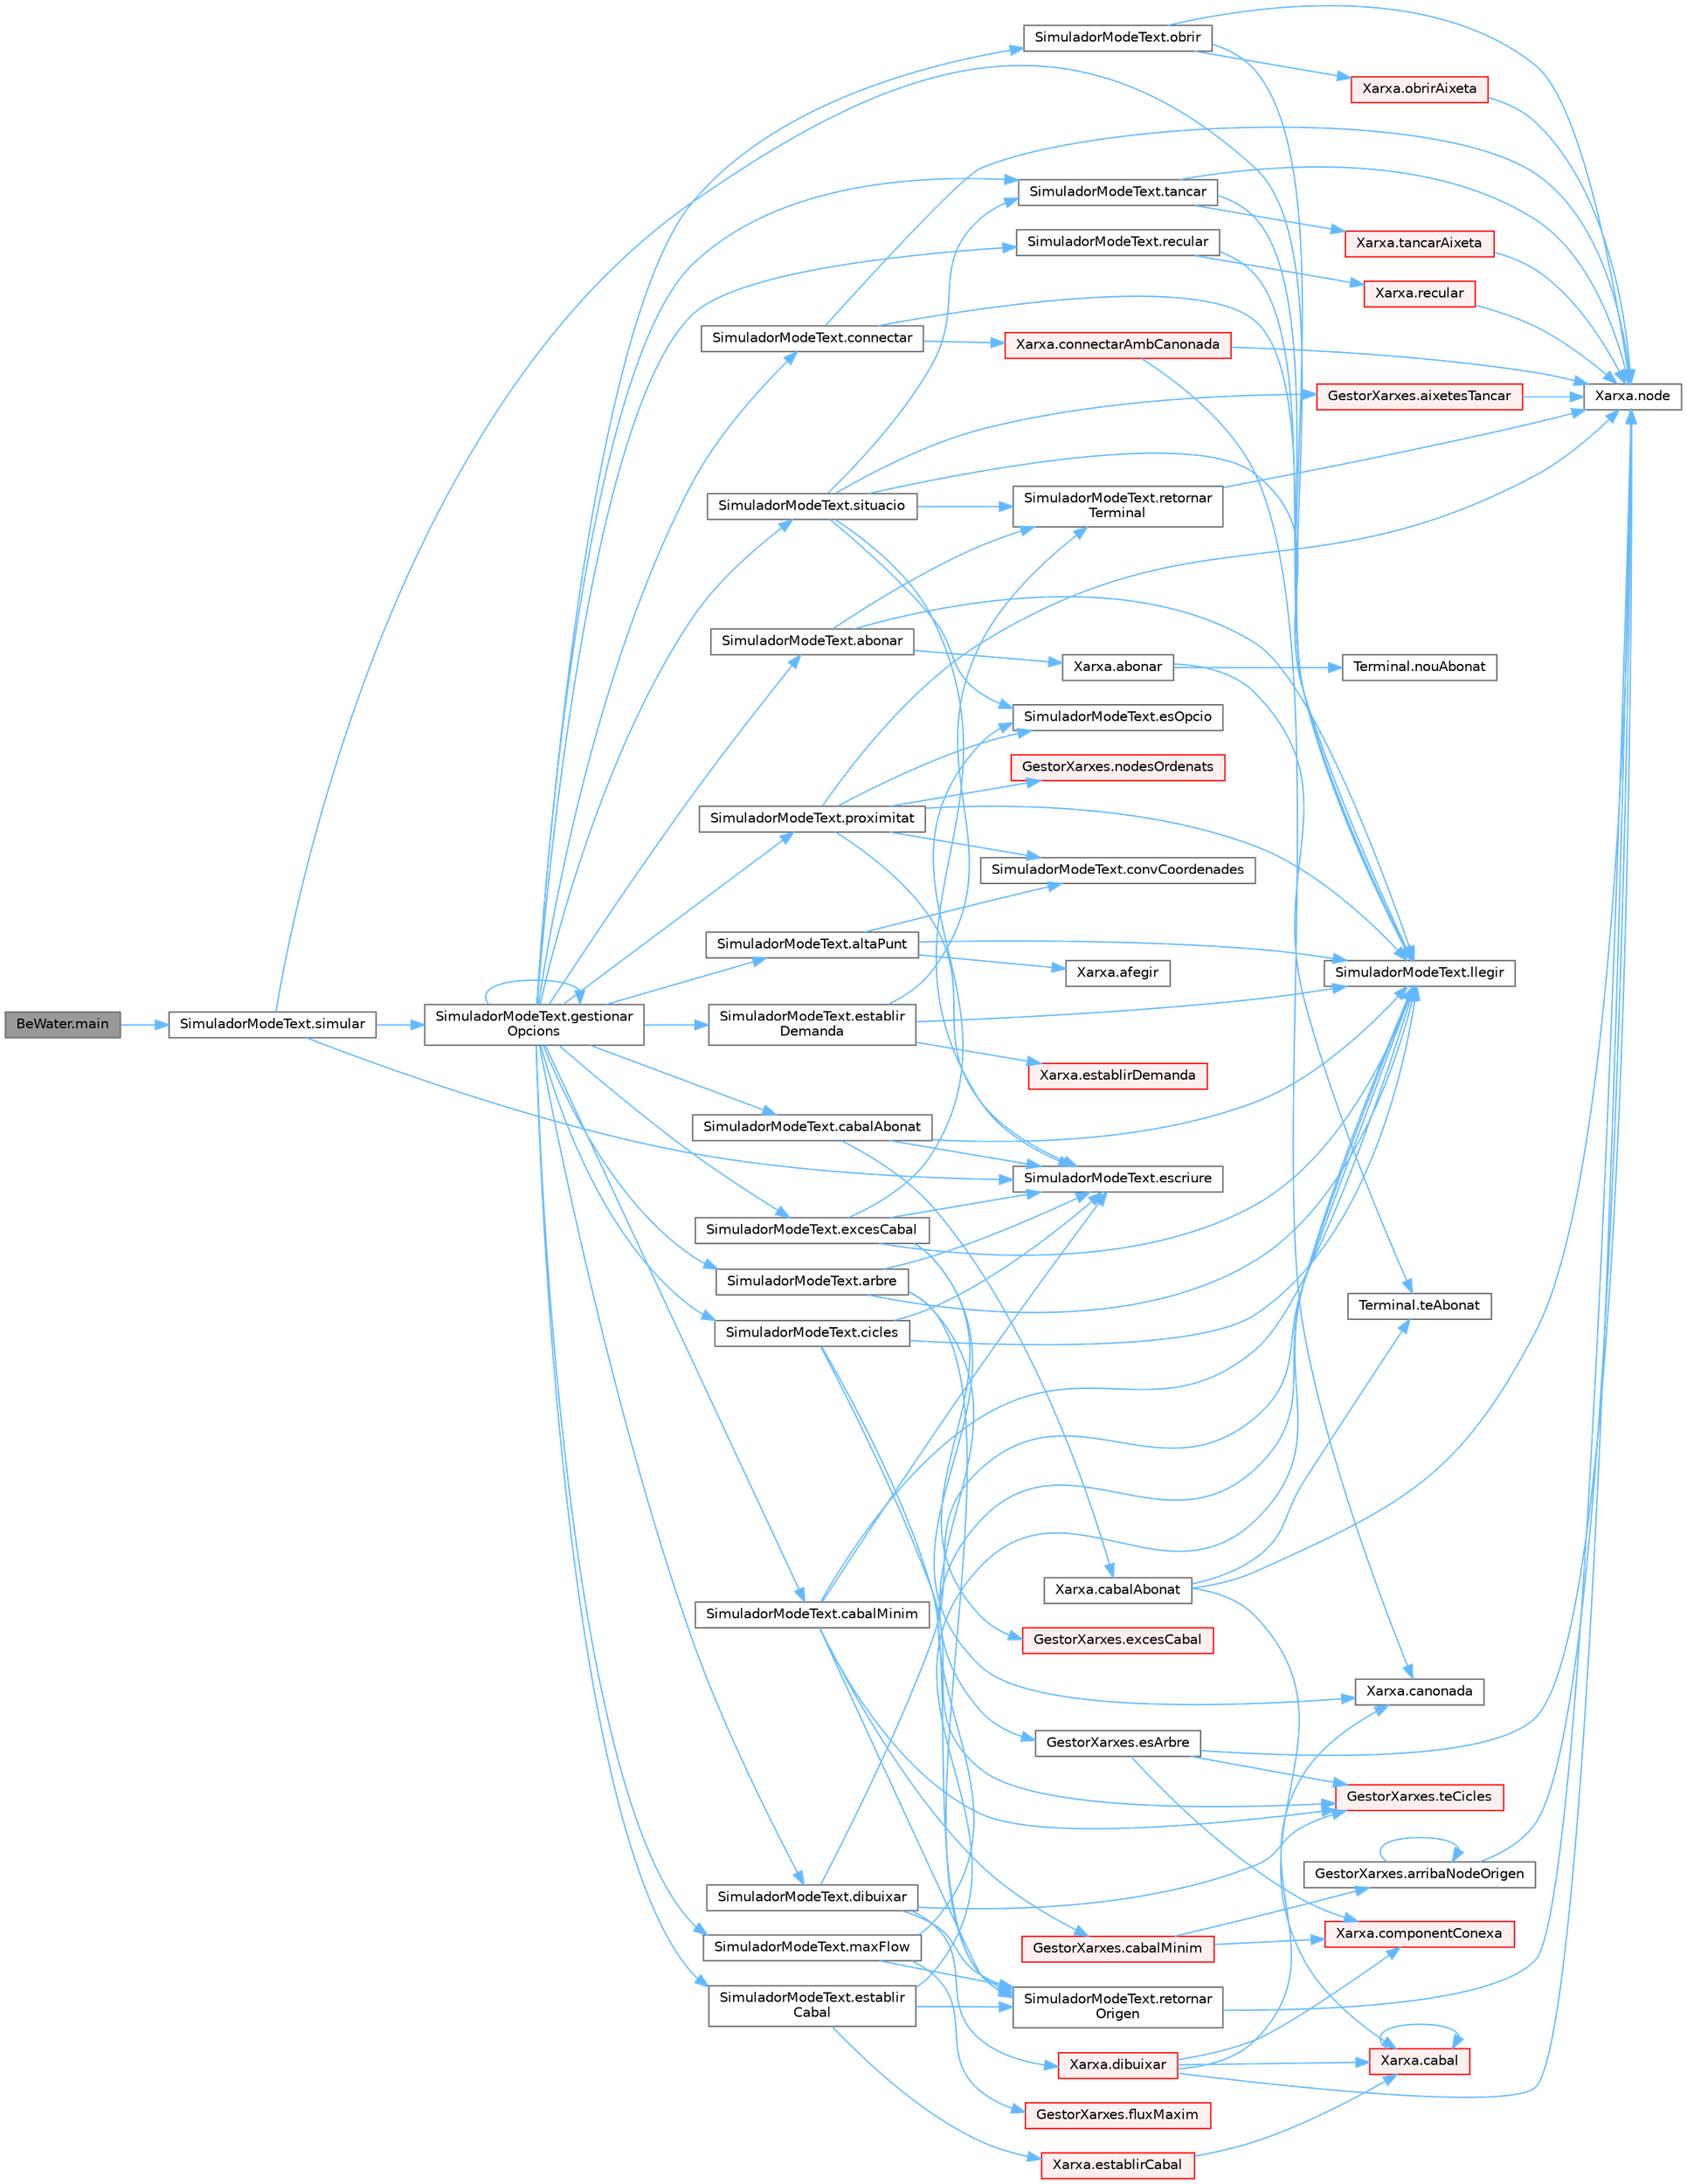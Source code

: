 digraph "BeWater.main"
{
 // LATEX_PDF_SIZE
  bgcolor="transparent";
  edge [fontname=Helvetica,fontsize=10,labelfontname=Helvetica,labelfontsize=10];
  node [fontname=Helvetica,fontsize=10,shape=box,height=0.2,width=0.4];
  rankdir="LR";
  Node1 [id="Node000001",label="BeWater.main",height=0.2,width=0.4,color="gray40", fillcolor="grey60", style="filled", fontcolor="black",tooltip="Envia els paràmetres necessàris per començar la simulació"];
  Node1 -> Node2 [id="edge1_Node000001_Node000002",color="steelblue1",style="solid",tooltip=" "];
  Node2 [id="Node000002",label="SimuladorModeText.simular",height=0.2,width=0.4,color="grey40", fillcolor="white", style="filled",URL="$class_simulador_mode_text.html#a62dce49bcb5f4c19336a480e36fc1247",tooltip="Simula operacions sobre una xarxa de distribució d'aigua a partir d'un fitxer d'entrada."];
  Node2 -> Node3 [id="edge2_Node000002_Node000003",color="steelblue1",style="solid",tooltip=" "];
  Node3 [id="Node000003",label="SimuladorModeText.escriure",height=0.2,width=0.4,color="grey40", fillcolor="white", style="filled",URL="$class_simulador_mode_text.html#ae5f15fc19976496a81e70357f2e622da",tooltip="Escriu un missatge al Writer especificat."];
  Node2 -> Node4 [id="edge3_Node000002_Node000004",color="steelblue1",style="solid",tooltip=" "];
  Node4 [id="Node000004",label="SimuladorModeText.gestionar\lOpcions",height=0.2,width=0.4,color="grey40", fillcolor="white", style="filled",URL="$class_simulador_mode_text.html#ad825174bb70177d36d5160f120ac4671",tooltip="Gestiona les diferents opcions segons la línia llegida del fitxer d'entrada."];
  Node4 -> Node5 [id="edge4_Node000004_Node000005",color="steelblue1",style="solid",tooltip=" "];
  Node5 [id="Node000005",label="SimuladorModeText.abonar",height=0.2,width=0.4,color="grey40", fillcolor="white", style="filled",URL="$class_simulador_mode_text.html#a31c244efdc8be220beae07126635446d",tooltip="Abona un usuari a un terminal de la xarxa."];
  Node5 -> Node6 [id="edge5_Node000005_Node000006",color="steelblue1",style="solid",tooltip=" "];
  Node6 [id="Node000006",label="Xarxa.abonar",height=0.2,width=0.4,color="grey40", fillcolor="white", style="filled",URL="$class_xarxa.html#a475ba8fae1253e89038a40facf6e3a37",tooltip="Abonar un client a un Terminal."];
  Node6 -> Node7 [id="edge6_Node000006_Node000007",color="steelblue1",style="solid",tooltip=" "];
  Node7 [id="Node000007",label="Terminal.nouAbonat",height=0.2,width=0.4,color="grey40", fillcolor="white", style="filled",URL="$class_terminal.html#a75923edab4b691dc62bc0b2cde820d35",tooltip="Abonar un nou client."];
  Node6 -> Node8 [id="edge7_Node000006_Node000008",color="steelblue1",style="solid",tooltip=" "];
  Node8 [id="Node000008",label="Terminal.teAbonat",height=0.2,width=0.4,color="grey40", fillcolor="white", style="filled",URL="$class_terminal.html#af85800174dae6faa477d7413bb52f674",tooltip="Comprova si un client està associat aquest punt Terminal."];
  Node5 -> Node9 [id="edge8_Node000005_Node000009",color="steelblue1",style="solid",tooltip=" "];
  Node9 [id="Node000009",label="SimuladorModeText.llegir",height=0.2,width=0.4,color="grey40", fillcolor="white", style="filled",URL="$class_simulador_mode_text.html#a522b599d1c60cdbcc9b4869c2feba8a6",tooltip="Llegeix una línia del BufferedReader."];
  Node5 -> Node10 [id="edge9_Node000005_Node000010",color="steelblue1",style="solid",tooltip=" "];
  Node10 [id="Node000010",label="SimuladorModeText.retornar\lTerminal",height=0.2,width=0.4,color="grey40", fillcolor="white", style="filled",URL="$class_simulador_mode_text.html#ae31a08e72e868ce05d3209544d096cdf",tooltip="Retorna un Terminal basat en el seu identificador."];
  Node10 -> Node11 [id="edge10_Node000010_Node000011",color="steelblue1",style="solid",tooltip=" "];
  Node11 [id="Node000011",label="Xarxa.node",height=0.2,width=0.4,color="grey40", fillcolor="white", style="filled",URL="$class_xarxa.html#ad54474fd5d22a71c1ad13e6c5d16fb10",tooltip="Retorna el node amb identificador id."];
  Node4 -> Node12 [id="edge11_Node000004_Node000012",color="steelblue1",style="solid",tooltip=" "];
  Node12 [id="Node000012",label="SimuladorModeText.altaPunt",height=0.2,width=0.4,color="grey40", fillcolor="white", style="filled",URL="$class_simulador_mode_text.html#ac59fef24d7c4583d503c4fec700c74cf",tooltip="Crear un nou node (Terminal, Origen o Connexió) a la xarxa."];
  Node12 -> Node13 [id="edge12_Node000012_Node000013",color="steelblue1",style="solid",tooltip=" "];
  Node13 [id="Node000013",label="Xarxa.afegir",height=0.2,width=0.4,color="grey40", fillcolor="white", style="filled",URL="$class_xarxa.html#ad1d4b91e851fdfd8d1621543b7d5c01e",tooltip="Afegir Origen."];
  Node12 -> Node14 [id="edge13_Node000012_Node000014",color="steelblue1",style="solid",tooltip=" "];
  Node14 [id="Node000014",label="SimuladorModeText.convCoordenades",height=0.2,width=0.4,color="grey40", fillcolor="white", style="filled",URL="$class_simulador_mode_text.html#aef254df8d752b6e7687557ac10dfe85c",tooltip="Retorna les coordenades corresponents."];
  Node12 -> Node9 [id="edge14_Node000012_Node000009",color="steelblue1",style="solid",tooltip=" "];
  Node4 -> Node15 [id="edge15_Node000004_Node000015",color="steelblue1",style="solid",tooltip=" "];
  Node15 [id="Node000015",label="SimuladorModeText.arbre",height=0.2,width=0.4,color="grey40", fillcolor="white", style="filled",URL="$class_simulador_mode_text.html#acc34e0e4f9aa1127789210bd1da4c5e4",tooltip="Verifica si una xarxa és un arbre."];
  Node15 -> Node16 [id="edge16_Node000015_Node000016",color="steelblue1",style="solid",tooltip=" "];
  Node16 [id="Node000016",label="GestorXarxes.esArbre",height=0.2,width=0.4,color="grey40", fillcolor="white", style="filled",URL="$class_gestor_xarxes.html#aef6c5c914fde2624b680c0cc1775a403",tooltip="Indica si la component connexa a la qual pertany nodeOrigen és un arbre."];
  Node16 -> Node17 [id="edge17_Node000016_Node000017",color="steelblue1",style="solid",tooltip=" "];
  Node17 [id="Node000017",label="Xarxa.componentConexa",height=0.2,width=0.4,color="red", fillcolor="#FFF0F0", style="filled",URL="$class_xarxa.html#a2ef5703280a313491ba92e1ded234c79",tooltip="Component connexa de la xarxa."];
  Node16 -> Node11 [id="edge18_Node000016_Node000011",color="steelblue1",style="solid",tooltip=" "];
  Node16 -> Node23 [id="edge19_Node000016_Node000023",color="steelblue1",style="solid",tooltip=" "];
  Node23 [id="Node000023",label="GestorXarxes.teCicles",height=0.2,width=0.4,color="red", fillcolor="#FFF0F0", style="filled",URL="$class_gestor_xarxes.html#a51fa1439ecaabee3627f77eed9122ad3",tooltip="Diu si la component connexa de la xarxa x que conté nodeOrigen té cicles."];
  Node15 -> Node3 [id="edge20_Node000015_Node000003",color="steelblue1",style="solid",tooltip=" "];
  Node15 -> Node9 [id="edge21_Node000015_Node000009",color="steelblue1",style="solid",tooltip=" "];
  Node15 -> Node26 [id="edge22_Node000015_Node000026",color="steelblue1",style="solid",tooltip=" "];
  Node26 [id="Node000026",label="SimuladorModeText.retornar\lOrigen",height=0.2,width=0.4,color="grey40", fillcolor="white", style="filled",URL="$class_simulador_mode_text.html#a516621320dadf2479422f29f7cfcdc3b",tooltip="Retorna un Origen basat en el seu identificador."];
  Node26 -> Node11 [id="edge23_Node000026_Node000011",color="steelblue1",style="solid",tooltip=" "];
  Node4 -> Node27 [id="edge24_Node000004_Node000027",color="steelblue1",style="solid",tooltip=" "];
  Node27 [id="Node000027",label="SimuladorModeText.cabalAbonat",height=0.2,width=0.4,color="grey40", fillcolor="white", style="filled",URL="$class_simulador_mode_text.html#ae73ea9cfc15f82038ed0dbe5983f6873",tooltip="Cabal que hauria d'arribar a l'abonat."];
  Node27 -> Node28 [id="edge25_Node000027_Node000028",color="steelblue1",style="solid",tooltip=" "];
  Node28 [id="Node000028",label="Xarxa.cabalAbonat",height=0.2,width=0.4,color="grey40", fillcolor="white", style="filled",URL="$class_xarxa.html#af96338a999076f2e1f553344fe876eb7",tooltip="Cabal de l'abonat."];
  Node28 -> Node29 [id="edge26_Node000028_Node000029",color="steelblue1",style="solid",tooltip=" "];
  Node29 [id="Node000029",label="Xarxa.cabal",height=0.2,width=0.4,color="red", fillcolor="#FFF0F0", style="filled",URL="$class_xarxa.html#a8081db69a3a081f4b2a82c5c69bb892e",tooltip="Cabal teòric d'un node."];
  Node29 -> Node29 [id="edge27_Node000029_Node000029",color="steelblue1",style="solid",tooltip=" "];
  Node28 -> Node11 [id="edge28_Node000028_Node000011",color="steelblue1",style="solid",tooltip=" "];
  Node28 -> Node8 [id="edge29_Node000028_Node000008",color="steelblue1",style="solid",tooltip=" "];
  Node27 -> Node3 [id="edge30_Node000027_Node000003",color="steelblue1",style="solid",tooltip=" "];
  Node27 -> Node9 [id="edge31_Node000027_Node000009",color="steelblue1",style="solid",tooltip=" "];
  Node4 -> Node34 [id="edge32_Node000004_Node000034",color="steelblue1",style="solid",tooltip=" "];
  Node34 [id="Node000034",label="SimuladorModeText.cabalMinim",height=0.2,width=0.4,color="grey40", fillcolor="white", style="filled",URL="$class_simulador_mode_text.html#a0e4d72561d132a11044589447c23d3d8",tooltip="Cabal mínim necessari."];
  Node34 -> Node35 [id="edge33_Node000034_Node000035",color="steelblue1",style="solid",tooltip=" "];
  Node35 [id="Node000035",label="GestorXarxes.cabalMinim",height=0.2,width=0.4,color="red", fillcolor="#FFF0F0", style="filled",URL="$class_gestor_xarxes.html#ad6c1adeced5adf43b6ac8be94abf68a0",tooltip="Cabal mínim donat un percentatge."];
  Node35 -> Node36 [id="edge34_Node000035_Node000036",color="steelblue1",style="solid",tooltip=" "];
  Node36 [id="Node000036",label="GestorXarxes.arribaNodeOrigen",height=0.2,width=0.4,color="grey40", fillcolor="white", style="filled",URL="$class_gestor_xarxes.html#a9ec4020e87644132d32e2c0e753257dd",tooltip="Verifica si un node pot arribar a un node Origen."];
  Node36 -> Node36 [id="edge35_Node000036_Node000036",color="steelblue1",style="solid",tooltip=" "];
  Node36 -> Node11 [id="edge36_Node000036_Node000011",color="steelblue1",style="solid",tooltip=" "];
  Node35 -> Node17 [id="edge37_Node000035_Node000017",color="steelblue1",style="solid",tooltip=" "];
  Node34 -> Node3 [id="edge38_Node000034_Node000003",color="steelblue1",style="solid",tooltip=" "];
  Node34 -> Node9 [id="edge39_Node000034_Node000009",color="steelblue1",style="solid",tooltip=" "];
  Node34 -> Node26 [id="edge40_Node000034_Node000026",color="steelblue1",style="solid",tooltip=" "];
  Node34 -> Node23 [id="edge41_Node000034_Node000023",color="steelblue1",style="solid",tooltip=" "];
  Node4 -> Node44 [id="edge42_Node000004_Node000044",color="steelblue1",style="solid",tooltip=" "];
  Node44 [id="Node000044",label="SimuladorModeText.cicles",height=0.2,width=0.4,color="grey40", fillcolor="white", style="filled",URL="$class_simulador_mode_text.html#ae8a3f38b0c2c6d877c87998b8447348e",tooltip="Verifica si una xarxa té cicles."];
  Node44 -> Node3 [id="edge43_Node000044_Node000003",color="steelblue1",style="solid",tooltip=" "];
  Node44 -> Node9 [id="edge44_Node000044_Node000009",color="steelblue1",style="solid",tooltip=" "];
  Node44 -> Node26 [id="edge45_Node000044_Node000026",color="steelblue1",style="solid",tooltip=" "];
  Node44 -> Node23 [id="edge46_Node000044_Node000023",color="steelblue1",style="solid",tooltip=" "];
  Node4 -> Node45 [id="edge47_Node000004_Node000045",color="steelblue1",style="solid",tooltip=" "];
  Node45 [id="Node000045",label="SimuladorModeText.connectar",height=0.2,width=0.4,color="grey40", fillcolor="white", style="filled",URL="$class_simulador_mode_text.html#a944cb085577b96d8b493246a5de993f3",tooltip="Connecta dos nodes de la xarxa amb una canonada."];
  Node45 -> Node46 [id="edge48_Node000045_Node000046",color="steelblue1",style="solid",tooltip=" "];
  Node46 [id="Node000046",label="Xarxa.connectarAmbCanonada",height=0.2,width=0.4,color="red", fillcolor="#FFF0F0", style="filled",URL="$class_xarxa.html#af4694a30b4eddbad19cad92a531881ac",tooltip="Connectar 2 nodes."];
  Node46 -> Node41 [id="edge49_Node000046_Node000041",color="steelblue1",style="solid",tooltip=" "];
  Node41 [id="Node000041",label="Xarxa.canonada",height=0.2,width=0.4,color="grey40", fillcolor="white", style="filled",URL="$class_xarxa.html#a5b42c1a8bef948387ab549a7c7a0c6bd",tooltip="Retorna la Canonada amb identificador id."];
  Node46 -> Node11 [id="edge50_Node000046_Node000011",color="steelblue1",style="solid",tooltip=" "];
  Node45 -> Node9 [id="edge51_Node000045_Node000009",color="steelblue1",style="solid",tooltip=" "];
  Node45 -> Node11 [id="edge52_Node000045_Node000011",color="steelblue1",style="solid",tooltip=" "];
  Node4 -> Node48 [id="edge53_Node000004_Node000048",color="steelblue1",style="solid",tooltip=" "];
  Node48 [id="Node000048",label="SimuladorModeText.dibuixar",height=0.2,width=0.4,color="grey40", fillcolor="white", style="filled",URL="$class_simulador_mode_text.html#af8504b933e29d1ed508f0b800a57843e",tooltip="Dibuixar xarxa."];
  Node48 -> Node49 [id="edge54_Node000048_Node000049",color="steelblue1",style="solid",tooltip=" "];
  Node49 [id="Node000049",label="Xarxa.dibuixar",height=0.2,width=0.4,color="red", fillcolor="#FFF0F0", style="filled",URL="$class_xarxa.html#a644452390beb298a9a47f5e074c9a353",tooltip="Dibuixar xarxa."];
  Node49 -> Node29 [id="edge55_Node000049_Node000029",color="steelblue1",style="solid",tooltip=" "];
  Node49 -> Node41 [id="edge56_Node000049_Node000041",color="steelblue1",style="solid",tooltip=" "];
  Node49 -> Node17 [id="edge57_Node000049_Node000017",color="steelblue1",style="solid",tooltip=" "];
  Node49 -> Node11 [id="edge58_Node000049_Node000011",color="steelblue1",style="solid",tooltip=" "];
  Node48 -> Node9 [id="edge59_Node000048_Node000009",color="steelblue1",style="solid",tooltip=" "];
  Node48 -> Node26 [id="edge60_Node000048_Node000026",color="steelblue1",style="solid",tooltip=" "];
  Node48 -> Node23 [id="edge61_Node000048_Node000023",color="steelblue1",style="solid",tooltip=" "];
  Node4 -> Node55 [id="edge62_Node000004_Node000055",color="steelblue1",style="solid",tooltip=" "];
  Node55 [id="Node000055",label="SimuladorModeText.establir\lCabal",height=0.2,width=0.4,color="grey40", fillcolor="white", style="filled",URL="$class_simulador_mode_text.html#a327e1f4e249c0c0ac88b8790e49fb7bc",tooltip="Estableix el cabal d'un origen de la xarxa."];
  Node55 -> Node56 [id="edge63_Node000055_Node000056",color="steelblue1",style="solid",tooltip=" "];
  Node56 [id="Node000056",label="Xarxa.establirCabal",height=0.2,width=0.4,color="red", fillcolor="#FFF0F0", style="filled",URL="$class_xarxa.html#af97bed7e986eb497a15edb3a30e31825",tooltip="Establir cabal a un node Origen."];
  Node56 -> Node29 [id="edge64_Node000056_Node000029",color="steelblue1",style="solid",tooltip=" "];
  Node55 -> Node9 [id="edge65_Node000055_Node000009",color="steelblue1",style="solid",tooltip=" "];
  Node55 -> Node26 [id="edge66_Node000055_Node000026",color="steelblue1",style="solid",tooltip=" "];
  Node4 -> Node58 [id="edge67_Node000004_Node000058",color="steelblue1",style="solid",tooltip=" "];
  Node58 [id="Node000058",label="SimuladorModeText.establir\lDemanda",height=0.2,width=0.4,color="grey40", fillcolor="white", style="filled",URL="$class_simulador_mode_text.html#a9f020c71b8a641ced066338c5114318e",tooltip="Estableix la demanda d'un terminal de la xarxa."];
  Node58 -> Node59 [id="edge68_Node000058_Node000059",color="steelblue1",style="solid",tooltip=" "];
  Node59 [id="Node000059",label="Xarxa.establirDemanda",height=0.2,width=0.4,color="red", fillcolor="#FFF0F0", style="filled",URL="$class_xarxa.html#a3ec71c5575218566f9f71416407191be",tooltip="Establir demanda a un node Terminal."];
  Node58 -> Node9 [id="edge69_Node000058_Node000009",color="steelblue1",style="solid",tooltip=" "];
  Node58 -> Node10 [id="edge70_Node000058_Node000010",color="steelblue1",style="solid",tooltip=" "];
  Node4 -> Node61 [id="edge71_Node000004_Node000061",color="steelblue1",style="solid",tooltip=" "];
  Node61 [id="Node000061",label="SimuladorModeText.excesCabal",height=0.2,width=0.4,color="grey40", fillcolor="white", style="filled",URL="$class_simulador_mode_text.html#a03c63116b6a2ff5858bd1d9d2f41e3b5",tooltip="Detecta les canonades amb excés de cabal."];
  Node61 -> Node41 [id="edge72_Node000061_Node000041",color="steelblue1",style="solid",tooltip=" "];
  Node61 -> Node3 [id="edge73_Node000061_Node000003",color="steelblue1",style="solid",tooltip=" "];
  Node61 -> Node62 [id="edge74_Node000061_Node000062",color="steelblue1",style="solid",tooltip=" "];
  Node62 [id="Node000062",label="SimuladorModeText.esOpcio",height=0.2,width=0.4,color="grey40", fillcolor="white", style="filled",URL="$class_simulador_mode_text.html#a342de3fbce55a35c3b84efbb10d98b30",tooltip="Comprova si la línia especificada correspon a una opció vàlida."];
  Node61 -> Node63 [id="edge75_Node000061_Node000063",color="steelblue1",style="solid",tooltip=" "];
  Node63 [id="Node000063",label="GestorXarxes.excesCabal",height=0.2,width=0.4,color="red", fillcolor="#FFF0F0", style="filled",URL="$class_gestor_xarxes.html#a2d031e7e8c22ebd00a29beb9bf5a0124",tooltip="Excés de cabal de les canonades."];
  Node61 -> Node9 [id="edge76_Node000061_Node000009",color="steelblue1",style="solid",tooltip=" "];
  Node4 -> Node4 [id="edge77_Node000004_Node000004",color="steelblue1",style="solid",tooltip=" "];
  Node4 -> Node65 [id="edge78_Node000004_Node000065",color="steelblue1",style="solid",tooltip=" "];
  Node65 [id="Node000065",label="SimuladorModeText.maxFlow",height=0.2,width=0.4,color="grey40", fillcolor="white", style="filled",URL="$class_simulador_mode_text.html#a10aeddc9c643a7a0429d0fe19715569e",tooltip="Calcular el flux màxim d'una xarxa."];
  Node65 -> Node66 [id="edge79_Node000065_Node000066",color="steelblue1",style="solid",tooltip=" "];
  Node66 [id="Node000066",label="GestorXarxes.fluxMaxim",height=0.2,width=0.4,color="red", fillcolor="#FFF0F0", style="filled",URL="$class_gestor_xarxes.html#a06132634b519e01136ad0f55d2664e93",tooltip="Dibuixa la xarxa amb un sol origen i un terminal."];
  Node65 -> Node9 [id="edge80_Node000065_Node000009",color="steelblue1",style="solid",tooltip=" "];
  Node65 -> Node26 [id="edge81_Node000065_Node000026",color="steelblue1",style="solid",tooltip=" "];
  Node4 -> Node76 [id="edge82_Node000004_Node000076",color="steelblue1",style="solid",tooltip=" "];
  Node76 [id="Node000076",label="SimuladorModeText.obrir",height=0.2,width=0.4,color="grey40", fillcolor="white", style="filled",URL="$class_simulador_mode_text.html#a34a040b8c67836b10207f27eb54a2b24",tooltip="Obre l'aixeta."];
  Node76 -> Node9 [id="edge83_Node000076_Node000009",color="steelblue1",style="solid",tooltip=" "];
  Node76 -> Node11 [id="edge84_Node000076_Node000011",color="steelblue1",style="solid",tooltip=" "];
  Node76 -> Node77 [id="edge85_Node000076_Node000077",color="steelblue1",style="solid",tooltip=" "];
  Node77 [id="Node000077",label="Xarxa.obrirAixeta",height=0.2,width=0.4,color="red", fillcolor="#FFF0F0", style="filled",URL="$class_xarxa.html#aa8a27b2053f8ca355bddce01fc741a41",tooltip="Obrir aixeta."];
  Node77 -> Node11 [id="edge86_Node000077_Node000011",color="steelblue1",style="solid",tooltip=" "];
  Node4 -> Node79 [id="edge87_Node000004_Node000079",color="steelblue1",style="solid",tooltip=" "];
  Node79 [id="Node000079",label="SimuladorModeText.proximitat",height=0.2,width=0.4,color="grey40", fillcolor="white", style="filled",URL="$class_simulador_mode_text.html#a02fcfbaa53b4e95bf68967d08a4d92ee",tooltip="Llistar les aixetes ordenades segons la distància."];
  Node79 -> Node14 [id="edge88_Node000079_Node000014",color="steelblue1",style="solid",tooltip=" "];
  Node79 -> Node3 [id="edge89_Node000079_Node000003",color="steelblue1",style="solid",tooltip=" "];
  Node79 -> Node62 [id="edge90_Node000079_Node000062",color="steelblue1",style="solid",tooltip=" "];
  Node79 -> Node9 [id="edge91_Node000079_Node000009",color="steelblue1",style="solid",tooltip=" "];
  Node79 -> Node11 [id="edge92_Node000079_Node000011",color="steelblue1",style="solid",tooltip=" "];
  Node79 -> Node80 [id="edge93_Node000079_Node000080",color="steelblue1",style="solid",tooltip=" "];
  Node80 [id="Node000080",label="GestorXarxes.nodesOrdenats",height=0.2,width=0.4,color="red", fillcolor="#FFF0F0", style="filled",URL="$class_gestor_xarxes.html#a9de88a5fa7413e60f3870e2ca8c216ec",tooltip="Ordena els nodes segons la distància a una coordenada."];
  Node4 -> Node82 [id="edge94_Node000004_Node000082",color="steelblue1",style="solid",tooltip=" "];
  Node82 [id="Node000082",label="SimuladorModeText.recular",height=0.2,width=0.4,color="grey40", fillcolor="white", style="filled",URL="$class_simulador_mode_text.html#a01cd84efada1d0497bd808cf4f2aaafb",tooltip="Recula els canvis d'estat de les aixetes."];
  Node82 -> Node9 [id="edge95_Node000082_Node000009",color="steelblue1",style="solid",tooltip=" "];
  Node82 -> Node83 [id="edge96_Node000082_Node000083",color="steelblue1",style="solid",tooltip=" "];
  Node83 [id="Node000083",label="Xarxa.recular",height=0.2,width=0.4,color="red", fillcolor="#FFF0F0", style="filled",URL="$class_xarxa.html#a1162fd976e1518879fb145d8bb9fb338",tooltip="Recular operacions realitzades en les aixetes."];
  Node83 -> Node11 [id="edge97_Node000083_Node000011",color="steelblue1",style="solid",tooltip=" "];
  Node4 -> Node85 [id="edge98_Node000004_Node000085",color="steelblue1",style="solid",tooltip=" "];
  Node85 [id="Node000085",label="SimuladorModeText.situacio",height=0.2,width=0.4,color="grey40", fillcolor="white", style="filled",URL="$class_simulador_mode_text.html#a1b101fa2a7708f88d4955fcff1a0a7f8",tooltip="Determina les aixetes a tancar."];
  Node85 -> Node86 [id="edge99_Node000085_Node000086",color="steelblue1",style="solid",tooltip=" "];
  Node86 [id="Node000086",label="GestorXarxes.aixetesTancar",height=0.2,width=0.4,color="red", fillcolor="#FFF0F0", style="filled",URL="$class_gestor_xarxes.html#af05fdd09e8ec8aac529fc136aec74ad8",tooltip="Aixetes que s'han de tancar."];
  Node86 -> Node11 [id="edge100_Node000086_Node000011",color="steelblue1",style="solid",tooltip=" "];
  Node85 -> Node3 [id="edge101_Node000085_Node000003",color="steelblue1",style="solid",tooltip=" "];
  Node85 -> Node62 [id="edge102_Node000085_Node000062",color="steelblue1",style="solid",tooltip=" "];
  Node85 -> Node9 [id="edge103_Node000085_Node000009",color="steelblue1",style="solid",tooltip=" "];
  Node85 -> Node10 [id="edge104_Node000085_Node000010",color="steelblue1",style="solid",tooltip=" "];
  Node85 -> Node88 [id="edge105_Node000085_Node000088",color="steelblue1",style="solid",tooltip=" "];
  Node88 [id="Node000088",label="SimuladorModeText.tancar",height=0.2,width=0.4,color="grey40", fillcolor="white", style="filled",URL="$class_simulador_mode_text.html#ad5e84206a2d8aa8eeb17cf5f724eb6ff",tooltip="Tancar l'aixeta."];
  Node88 -> Node9 [id="edge106_Node000088_Node000009",color="steelblue1",style="solid",tooltip=" "];
  Node88 -> Node11 [id="edge107_Node000088_Node000011",color="steelblue1",style="solid",tooltip=" "];
  Node88 -> Node89 [id="edge108_Node000088_Node000089",color="steelblue1",style="solid",tooltip=" "];
  Node89 [id="Node000089",label="Xarxa.tancarAixeta",height=0.2,width=0.4,color="red", fillcolor="#FFF0F0", style="filled",URL="$class_xarxa.html#a9522b488895026259807e81d6d4debf9",tooltip="Tancar aixeta."];
  Node89 -> Node11 [id="edge109_Node000089_Node000011",color="steelblue1",style="solid",tooltip=" "];
  Node4 -> Node88 [id="edge110_Node000004_Node000088",color="steelblue1",style="solid",tooltip=" "];
  Node2 -> Node9 [id="edge111_Node000002_Node000009",color="steelblue1",style="solid",tooltip=" "];
}
